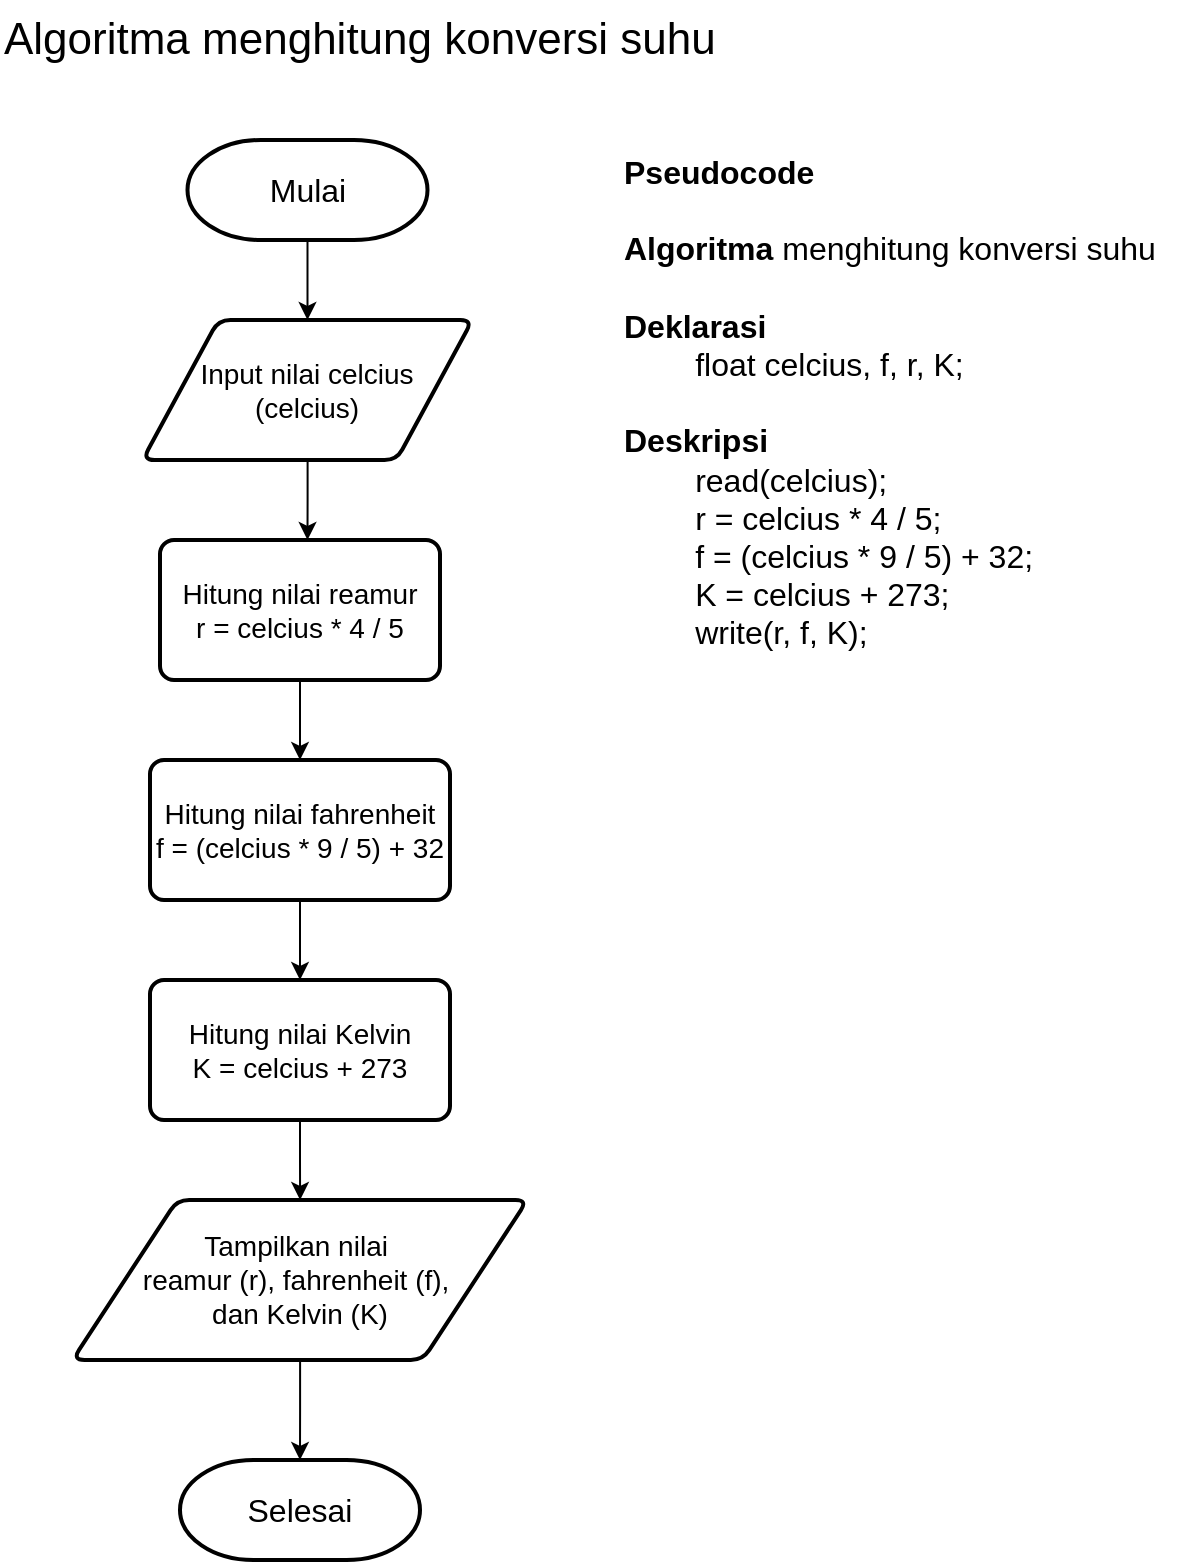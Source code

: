 <mxfile version="24.7.7">
  <diagram name="Page-1" id="Yp-D_o9VCTWESZNkcrKs">
    <mxGraphModel dx="1050" dy="581" grid="1" gridSize="10" guides="1" tooltips="1" connect="1" arrows="1" fold="1" page="1" pageScale="1" pageWidth="850" pageHeight="1100" math="0" shadow="0">
      <root>
        <mxCell id="0" />
        <mxCell id="1" parent="0" />
        <mxCell id="otzFKHewE9aWXzk_kep4-3" value="" style="edgeStyle=orthogonalEdgeStyle;rounded=0;orthogonalLoop=1;jettySize=auto;html=1;" parent="1" source="otzFKHewE9aWXzk_kep4-1" target="otzFKHewE9aWXzk_kep4-2" edge="1">
          <mxGeometry relative="1" as="geometry" />
        </mxCell>
        <mxCell id="otzFKHewE9aWXzk_kep4-1" value="&lt;font style=&quot;font-size: 16px;&quot;&gt;Mulai&lt;/font&gt;" style="strokeWidth=2;html=1;shape=mxgraph.flowchart.terminator;whiteSpace=wrap;" parent="1" vertex="1">
          <mxGeometry x="103.75" y="80" width="120" height="50" as="geometry" />
        </mxCell>
        <mxCell id="TgSFuIB_w0pTf3NEkXZc-2" value="" style="edgeStyle=orthogonalEdgeStyle;rounded=0;orthogonalLoop=1;jettySize=auto;html=1;" parent="1" source="otzFKHewE9aWXzk_kep4-2" edge="1">
          <mxGeometry relative="1" as="geometry">
            <mxPoint x="163.75" y="280" as="targetPoint" />
          </mxGeometry>
        </mxCell>
        <mxCell id="otzFKHewE9aWXzk_kep4-2" value="&lt;font style=&quot;font-size: 14px;&quot;&gt;Input nilai celcius&lt;/font&gt;&lt;div style=&quot;font-size: 14px;&quot;&gt;&lt;font style=&quot;font-size: 14px;&quot;&gt;(celcius)&lt;/font&gt;&lt;/div&gt;" style="shape=parallelogram;html=1;strokeWidth=2;perimeter=parallelogramPerimeter;whiteSpace=wrap;rounded=1;arcSize=12;size=0.23;" parent="1" vertex="1">
          <mxGeometry x="81.25" y="170" width="165" height="70" as="geometry" />
        </mxCell>
        <mxCell id="TgSFuIB_w0pTf3NEkXZc-12" value="" style="edgeStyle=orthogonalEdgeStyle;rounded=0;orthogonalLoop=1;jettySize=auto;html=1;" parent="1" source="TgSFuIB_w0pTf3NEkXZc-9" target="TgSFuIB_w0pTf3NEkXZc-11" edge="1">
          <mxGeometry relative="1" as="geometry" />
        </mxCell>
        <mxCell id="TgSFuIB_w0pTf3NEkXZc-9" value="&lt;span style=&quot;font-size: 14px;&quot;&gt;Tampilkan nilai&amp;nbsp;&lt;/span&gt;&lt;div&gt;&lt;span style=&quot;font-size: 14px;&quot;&gt;reamur (r), fahrenheit (f),&amp;nbsp;&lt;/span&gt;&lt;/div&gt;&lt;div&gt;&lt;span style=&quot;font-size: 14px; background-color: initial;&quot;&gt;dan Kelvin (K)&lt;/span&gt;&lt;/div&gt;" style="shape=parallelogram;html=1;strokeWidth=2;perimeter=parallelogramPerimeter;whiteSpace=wrap;rounded=1;arcSize=12;size=0.23;" parent="1" vertex="1">
          <mxGeometry x="46.25" y="610" width="227.5" height="80" as="geometry" />
        </mxCell>
        <mxCell id="TgSFuIB_w0pTf3NEkXZc-11" value="&lt;font style=&quot;font-size: 16px;&quot;&gt;Selesai&lt;/font&gt;" style="strokeWidth=2;html=1;shape=mxgraph.flowchart.terminator;whiteSpace=wrap;" parent="1" vertex="1">
          <mxGeometry x="100" y="740" width="120" height="50" as="geometry" />
        </mxCell>
        <mxCell id="S0lYe_uCpJq6J2a0a31l-1" value="&lt;font style=&quot;font-size: 22px;&quot;&gt;Algoritma menghitung konversi suhu&lt;/font&gt;" style="text;html=1;align=left;verticalAlign=middle;resizable=0;points=[];autosize=1;strokeColor=none;fillColor=none;" vertex="1" parent="1">
          <mxGeometry x="10" y="10" width="380" height="40" as="geometry" />
        </mxCell>
        <mxCell id="S0lYe_uCpJq6J2a0a31l-4" value="" style="edgeStyle=orthogonalEdgeStyle;rounded=0;orthogonalLoop=1;jettySize=auto;html=1;" edge="1" parent="1" source="S0lYe_uCpJq6J2a0a31l-2" target="S0lYe_uCpJq6J2a0a31l-3">
          <mxGeometry relative="1" as="geometry" />
        </mxCell>
        <mxCell id="S0lYe_uCpJq6J2a0a31l-2" value="&lt;div style=&quot;font-size: 14px;&quot;&gt;&lt;font style=&quot;font-size: 14px;&quot;&gt;Hitung nilai reamur&lt;/font&gt;&lt;/div&gt;&lt;div style=&quot;font-size: 14px;&quot;&gt;&lt;font style=&quot;font-size: 14px;&quot;&gt;r = celcius * 4 / 5&lt;/font&gt;&lt;/div&gt;" style="rounded=1;whiteSpace=wrap;html=1;absoluteArcSize=1;arcSize=14;strokeWidth=2;" vertex="1" parent="1">
          <mxGeometry x="90" y="280" width="140" height="70" as="geometry" />
        </mxCell>
        <mxCell id="S0lYe_uCpJq6J2a0a31l-6" value="" style="edgeStyle=orthogonalEdgeStyle;rounded=0;orthogonalLoop=1;jettySize=auto;html=1;" edge="1" parent="1" source="S0lYe_uCpJq6J2a0a31l-3" target="S0lYe_uCpJq6J2a0a31l-5">
          <mxGeometry relative="1" as="geometry" />
        </mxCell>
        <mxCell id="S0lYe_uCpJq6J2a0a31l-3" value="&lt;div style=&quot;font-size: 14px;&quot;&gt;&lt;div&gt;Hitung nilai fahrenheit&lt;/div&gt;&lt;div&gt;f = (celcius * 9 / 5) + 32&lt;/div&gt;&lt;/div&gt;" style="rounded=1;whiteSpace=wrap;html=1;absoluteArcSize=1;arcSize=14;strokeWidth=2;" vertex="1" parent="1">
          <mxGeometry x="85" y="390" width="150" height="70" as="geometry" />
        </mxCell>
        <mxCell id="S0lYe_uCpJq6J2a0a31l-7" value="" style="edgeStyle=orthogonalEdgeStyle;rounded=0;orthogonalLoop=1;jettySize=auto;html=1;" edge="1" parent="1" source="S0lYe_uCpJq6J2a0a31l-5" target="TgSFuIB_w0pTf3NEkXZc-9">
          <mxGeometry relative="1" as="geometry" />
        </mxCell>
        <mxCell id="S0lYe_uCpJq6J2a0a31l-5" value="&lt;div style=&quot;&quot;&gt;&lt;div style=&quot;&quot;&gt;&lt;span style=&quot;font-size: 14px;&quot;&gt;Hitung nilai Kelvin&lt;/span&gt;&lt;/div&gt;&lt;div style=&quot;&quot;&gt;&lt;span style=&quot;font-size: 14px;&quot;&gt;K = celcius + 273&lt;/span&gt;&lt;/div&gt;&lt;/div&gt;" style="rounded=1;whiteSpace=wrap;html=1;absoluteArcSize=1;arcSize=14;strokeWidth=2;" vertex="1" parent="1">
          <mxGeometry x="85" y="500" width="150" height="70" as="geometry" />
        </mxCell>
        <mxCell id="S0lYe_uCpJq6J2a0a31l-8" value="&lt;font style=&quot;font-size: 16px;&quot;&gt;&lt;b&gt;Pseudocode&lt;/b&gt;&lt;/font&gt;&lt;div&gt;&lt;font style=&quot;font-size: 16px;&quot;&gt;&lt;br&gt;&lt;/font&gt;&lt;/div&gt;&lt;div&gt;&lt;font style=&quot;font-size: 16px;&quot;&gt;&lt;b&gt;Algoritma&lt;/b&gt; menghitung konversi suhu&lt;/font&gt;&lt;/div&gt;&lt;div&gt;&lt;font style=&quot;font-size: 16px;&quot;&gt;&lt;br&gt;&lt;/font&gt;&lt;/div&gt;&lt;div&gt;&lt;font style=&quot;font-size: 16px;&quot;&gt;&lt;b&gt;Deklarasi&lt;/b&gt;&lt;/font&gt;&lt;/div&gt;&lt;div&gt;&lt;font style=&quot;font-size: 16px;&quot;&gt;&lt;span style=&quot;white-space: pre;&quot;&gt;&#x9;&lt;/span&gt;float celcius, f, r, K;&lt;br&gt;&lt;/font&gt;&lt;/div&gt;&lt;div&gt;&lt;font style=&quot;font-size: 16px;&quot;&gt;&lt;br&gt;&lt;/font&gt;&lt;/div&gt;&lt;div&gt;&lt;font style=&quot;font-size: 16px;&quot;&gt;&lt;b&gt;Deskripsi&lt;/b&gt;&lt;/font&gt;&lt;/div&gt;&lt;div&gt;&lt;font style=&quot;font-size: 16px;&quot;&gt;&lt;span style=&quot;white-space: pre;&quot;&gt;&#x9;&lt;/span&gt;read(celcius);&lt;br&gt;&lt;/font&gt;&lt;/div&gt;&lt;div&gt;&lt;font style=&quot;font-size: 16px;&quot;&gt;&lt;span style=&quot;white-space: pre;&quot;&gt;&#x9;&lt;/span&gt;r = celcius * 4 / 5;&lt;br&gt;&lt;/font&gt;&lt;/div&gt;&lt;div&gt;&lt;font style=&quot;font-size: 16px;&quot;&gt;&lt;span style=&quot;white-space: pre;&quot;&gt;&#x9;&lt;/span&gt;f = (celcius * 9 / 5) + 32;&lt;br&gt;&lt;/font&gt;&lt;/div&gt;&lt;div&gt;&lt;font style=&quot;font-size: 16px;&quot;&gt;&lt;span style=&quot;white-space: pre;&quot;&gt;&#x9;&lt;/span&gt;K = celcius + 273;&lt;br&gt;&lt;/font&gt;&lt;/div&gt;&lt;div&gt;&lt;font style=&quot;font-size: 16px;&quot;&gt;&lt;span style=&quot;white-space: pre;&quot;&gt;&#x9;&lt;/span&gt;write(r, f, K);&lt;/font&gt;&lt;/div&gt;" style="text;html=1;align=left;verticalAlign=top;resizable=0;points=[];autosize=1;strokeColor=none;fillColor=none;" vertex="1" parent="1">
          <mxGeometry x="320" y="80" width="290" height="260" as="geometry" />
        </mxCell>
      </root>
    </mxGraphModel>
  </diagram>
</mxfile>
